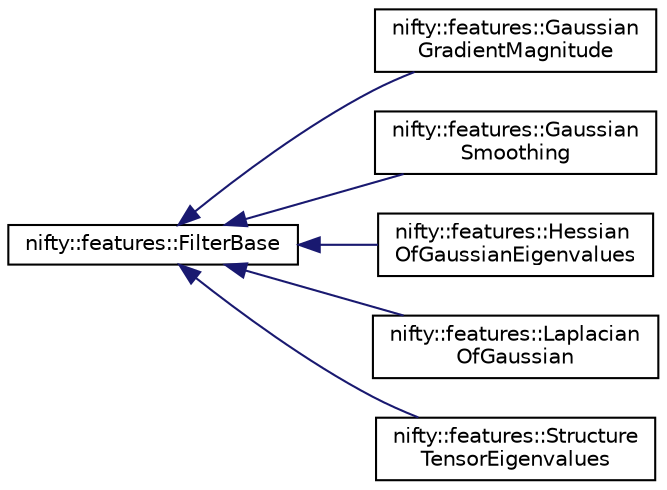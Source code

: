 digraph "Graphical Class Hierarchy"
{
  edge [fontname="Helvetica",fontsize="10",labelfontname="Helvetica",labelfontsize="10"];
  node [fontname="Helvetica",fontsize="10",shape=record];
  rankdir="LR";
  Node1 [label="nifty::features::FilterBase",height=0.2,width=0.4,color="black", fillcolor="white", style="filled",URL="$structnifty_1_1features_1_1FilterBase.html"];
  Node1 -> Node2 [dir="back",color="midnightblue",fontsize="10",style="solid",fontname="Helvetica"];
  Node2 [label="nifty::features::Gaussian\lGradientMagnitude",height=0.2,width=0.4,color="black", fillcolor="white", style="filled",URL="$structnifty_1_1features_1_1GaussianGradientMagnitude.html"];
  Node1 -> Node3 [dir="back",color="midnightblue",fontsize="10",style="solid",fontname="Helvetica"];
  Node3 [label="nifty::features::Gaussian\lSmoothing",height=0.2,width=0.4,color="black", fillcolor="white", style="filled",URL="$structnifty_1_1features_1_1GaussianSmoothing.html"];
  Node1 -> Node4 [dir="back",color="midnightblue",fontsize="10",style="solid",fontname="Helvetica"];
  Node4 [label="nifty::features::Hessian\lOfGaussianEigenvalues",height=0.2,width=0.4,color="black", fillcolor="white", style="filled",URL="$structnifty_1_1features_1_1HessianOfGaussianEigenvalues.html"];
  Node1 -> Node5 [dir="back",color="midnightblue",fontsize="10",style="solid",fontname="Helvetica"];
  Node5 [label="nifty::features::Laplacian\lOfGaussian",height=0.2,width=0.4,color="black", fillcolor="white", style="filled",URL="$structnifty_1_1features_1_1LaplacianOfGaussian.html"];
  Node1 -> Node6 [dir="back",color="midnightblue",fontsize="10",style="solid",fontname="Helvetica"];
  Node6 [label="nifty::features::Structure\lTensorEigenvalues",height=0.2,width=0.4,color="black", fillcolor="white", style="filled",URL="$structnifty_1_1features_1_1StructureTensorEigenvalues.html"];
}
